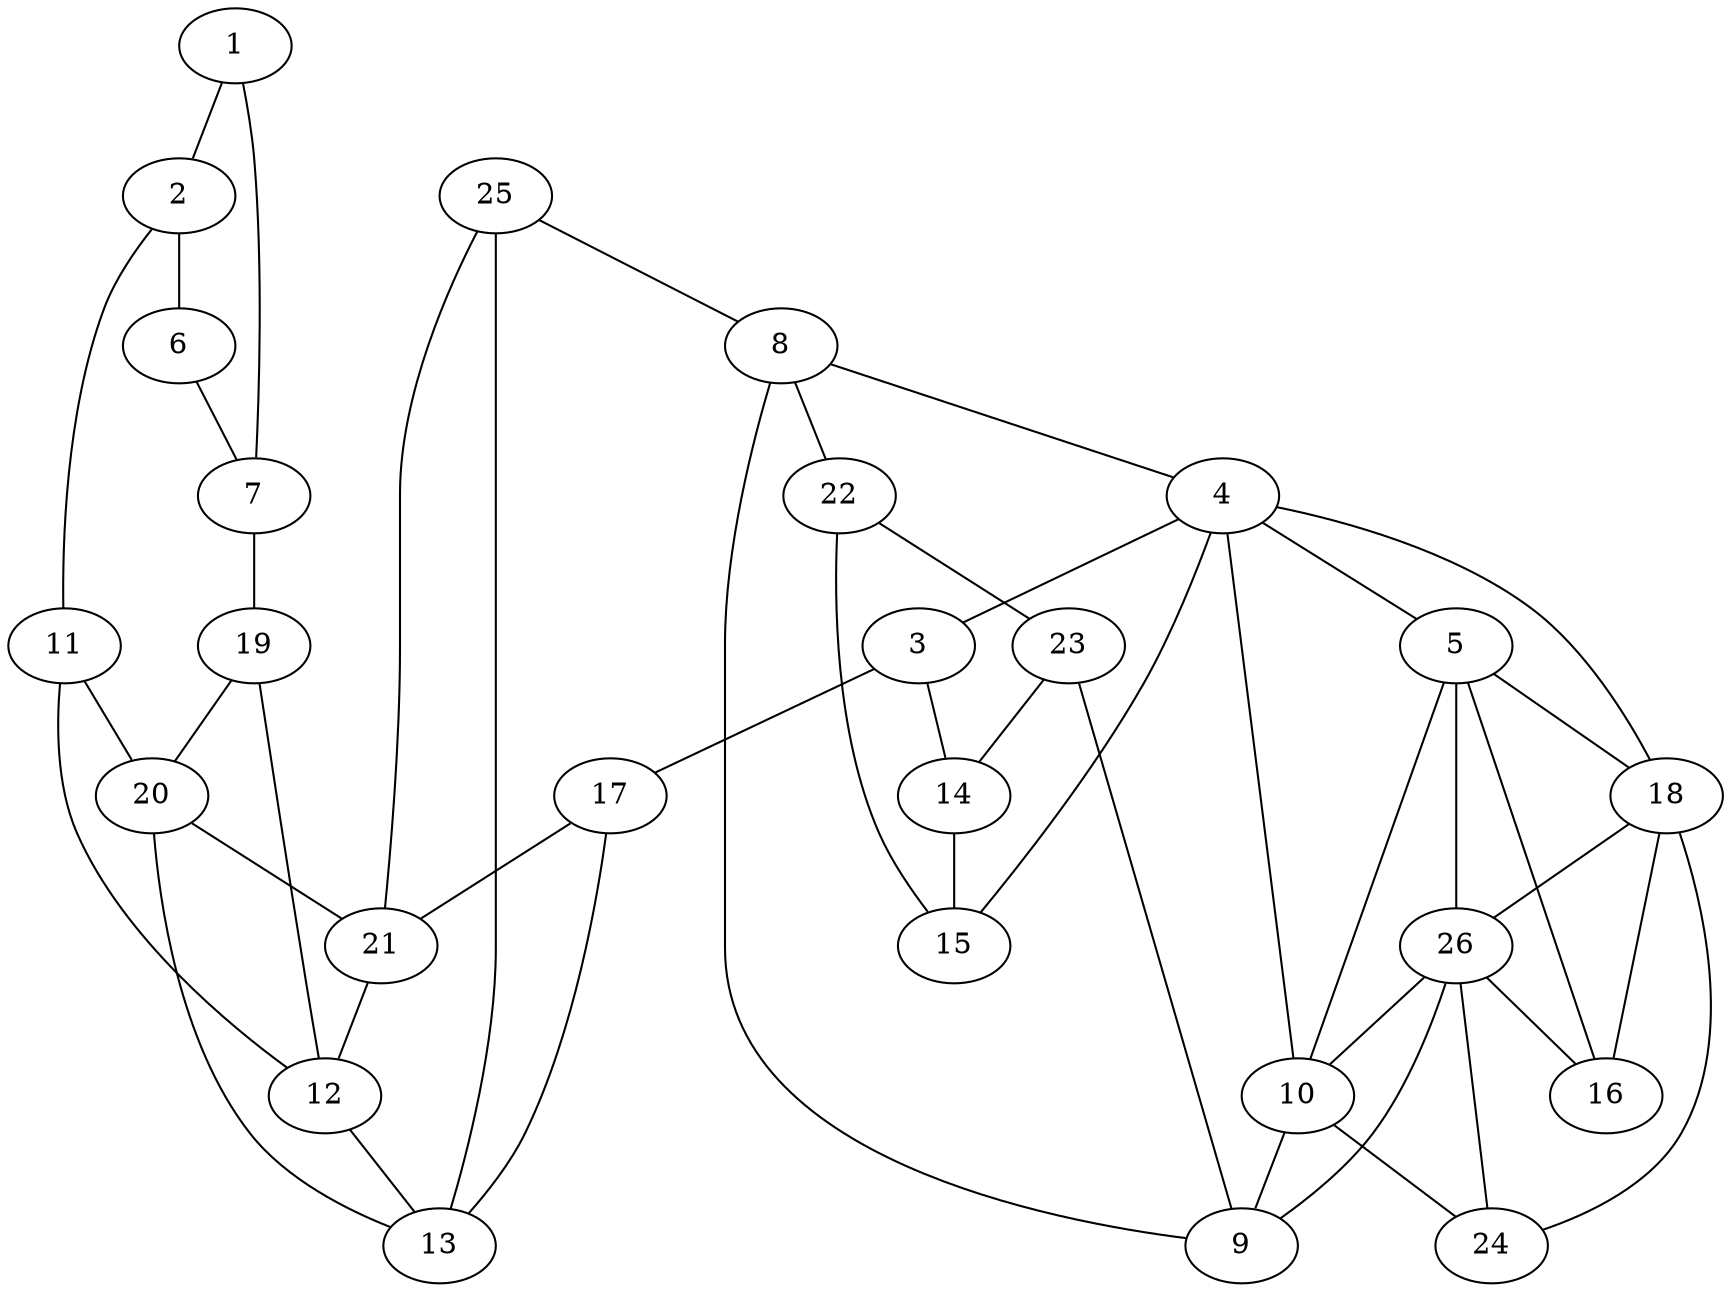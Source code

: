graph pdb1k0z {
	1	 [aaLength=22,
		sequence=LNKLLELWPHIQEYQDLALKHG,
		type=0];
	2	 [aaLength=13,
		sequence=GGKLLQVLLITGL,
		type=0];
	1 -- 2	 [distance0="32.60769",
		frequency=1,
		type0=3];
	7	 [aaLength=13,
		sequence=GGKLLQVLLITGL,
		type=0];
	1 -- 7	 [distance0="31.45603",
		frequency=1,
		type0=2];
	6	 [aaLength=22,
		sequence=LNKLLELWPHIQEYQDLALKHG,
		type=0];
	2 -- 6	 [distance0="31.37677",
		frequency=1,
		type0=2];
	11	 [aaLength=2,
		sequence=VL,
		type=1];
	2 -- 11	 [distance0="1.0",
		frequency=1,
		type0=4];
	3	 [aaLength=10,
		sequence=PVIIAKYRQV,
		type=0];
	14	 [aaLength=7,
		sequence=IFAIYRG,
		type=1];
	3 -- 14	 [distance0="2.0",
		frequency=1,
		type0=4];
	17	 [aaLength=2,
		sequence=FS,
		type=1];
	3 -- 17	 [distance0="44.26442",
		frequency=1,
		type0=3];
	4	 [aaLength=19,
		sequence=PKDLEFYYDKWERKWYSDG,
		type=0];
	4 -- 3	 [distance0="30.33722",
		frequency=1,
		type0=1];
	5	 [aaLength=8,
		sequence=KYVMEHGT,
		type=0];
	4 -- 5	 [distance0="33.47642",
		frequency=1,
		type0=2];
	15	 [aaLength=8,
		sequence=IEAIYRLE,
		type=1];
	4 -- 15	 [distance0="36.44309",
		frequency=1,
		type0=3];
	18	 [aaLength=2,
		sequence=PV,
		type=1];
	4 -- 18	 [distance0="9.0",
		frequency=1,
		type0=4];
	16	 [aaLength=4,
		sequence=KIY,
		type=1];
	5 -- 16	 [distance0="0.0",
		frequency=1,
		type0=5];
	5 -- 18	 [distance0="32.83545",
		frequency=1,
		type0=1];
	26	 [aaLength=2,
		sequence=PV,
		type=1];
	5 -- 26	 [distance0="32.83545",
		frequency=1,
		type0=2];
	6 -- 7	 [distance0="32.63584",
		distance1="8.0",
		frequency=2,
		type0=3,
		type1=4];
	19	 [aaLength=2,
		sequence=VL,
		type=1];
	7 -- 19	 [distance0="1.0",
		frequency=1,
		type0=4];
	8	 [aaLength=9,
		sequence=PVIIAKYRQ,
		type=0];
	22	 [aaLength=7,
		sequence=IFAIYRG,
		type=1];
	8 -- 22	 [distance0="3.0",
		frequency=1,
		type0=4];
	8 -- 4	 [distance0="46.94494",
		frequency=1,
		type0=3];
	9	 [aaLength=19,
		sequence=PKDLEFYYDKWERKWYSDG,
		type=0];
	9 -- 8	 [distance0="30.33847",
		frequency=1,
		type0=1];
	9 -- 26	 [distance0="9.0",
		frequency=1,
		type0=4];
	10	 [aaLength=8,
		sequence=KYVMEHGT,
		type=0];
	10 -- 4	 [distance0="56.17526",
		frequency=1,
		type0=3];
	10 -- 5	 [distance0="44.82576",
		frequency=1,
		type0=2];
	10 -- 9	 [distance0="33.52737",
		frequency=1,
		type0=1];
	24	 [aaLength=4,
		sequence=KIY,
		type=1];
	10 -- 24	 [distance0="0.0",
		frequency=1,
		type0=5];
	12	 [aaLength=2,
		sequence=VD,
		type=1];
	11 -- 12	 [distance0="10.0",
		distance1="8.0",
		frequency=2,
		type0=2,
		type1=4];
	20	 [aaLength=2,
		sequence=VD,
		type=1];
	11 -- 20	 [distance0="10.0",
		frequency=1,
		type0=3];
	13	 [aaLength=8,
		sequence=YELKSINI,
		type=1];
	12 -- 13	 [distance0="7.0",
		distance1="5.0",
		frequency=2,
		type0=2,
		type1=4];
	14 -- 15	 [distance0="9.0",
		distance1="2.0",
		frequency=2,
		type0=2,
		type1=4];
	16 -- 18	 [distance0="10.0",
		frequency=1,
		type0=2];
	17 -- 13	 [distance0="13.0",
		frequency=1,
		type0=2];
	21	 [aaLength=8,
		sequence=YELKSINI,
		type=1];
	17 -- 21	 [distance0="13.0",
		frequency=1,
		type0=3];
	18 -- 26	 [distance0="0.0",
		frequency=1,
		type0=1];
	19 -- 12	 [distance0="10.0",
		frequency=1,
		type0=2];
	19 -- 20	 [distance0="10.0",
		distance1="8.0",
		frequency=2,
		type0=3,
		type1=4];
	20 -- 13	 [distance0="7.0",
		frequency=1,
		type0=2];
	20 -- 21	 [distance0="7.0",
		distance1="5.0",
		frequency=2,
		type0=3,
		type1=4];
	21 -- 12	 [distance0="7.0",
		frequency=1,
		type0=2];
	22 -- 15	 [distance0="9.0",
		frequency=1,
		type0=2];
	23	 [aaLength=8,
		sequence=IEAIYRLE,
		type=1];
	22 -- 23	 [distance0="9.0",
		distance1="2.0",
		frequency=2,
		type0=3,
		type1=4];
	23 -- 9	 [distance0="0.0",
		frequency=1,
		type0=5];
	23 -- 14	 [distance0="9.0",
		frequency=1,
		type0=2];
	24 -- 18	 [distance0="10.0",
		frequency=1,
		type0=2];
	24 -- 26	 [distance0="10.0",
		frequency=1,
		type0=3];
	25	 [aaLength=2,
		sequence=FS,
		type=1];
	25 -- 13	 [distance0="13.0",
		frequency=1,
		type0=2];
	25 -- 8	 [distance0="6.0",
		frequency=1,
		type0=4];
	25 -- 21	 [distance0="13.0",
		frequency=1,
		type0=3];
	26 -- 10	 [distance0="0.0",
		frequency=1,
		type0=5];
	26 -- 16	 [distance0="10.0",
		frequency=1,
		type0=2];
}
